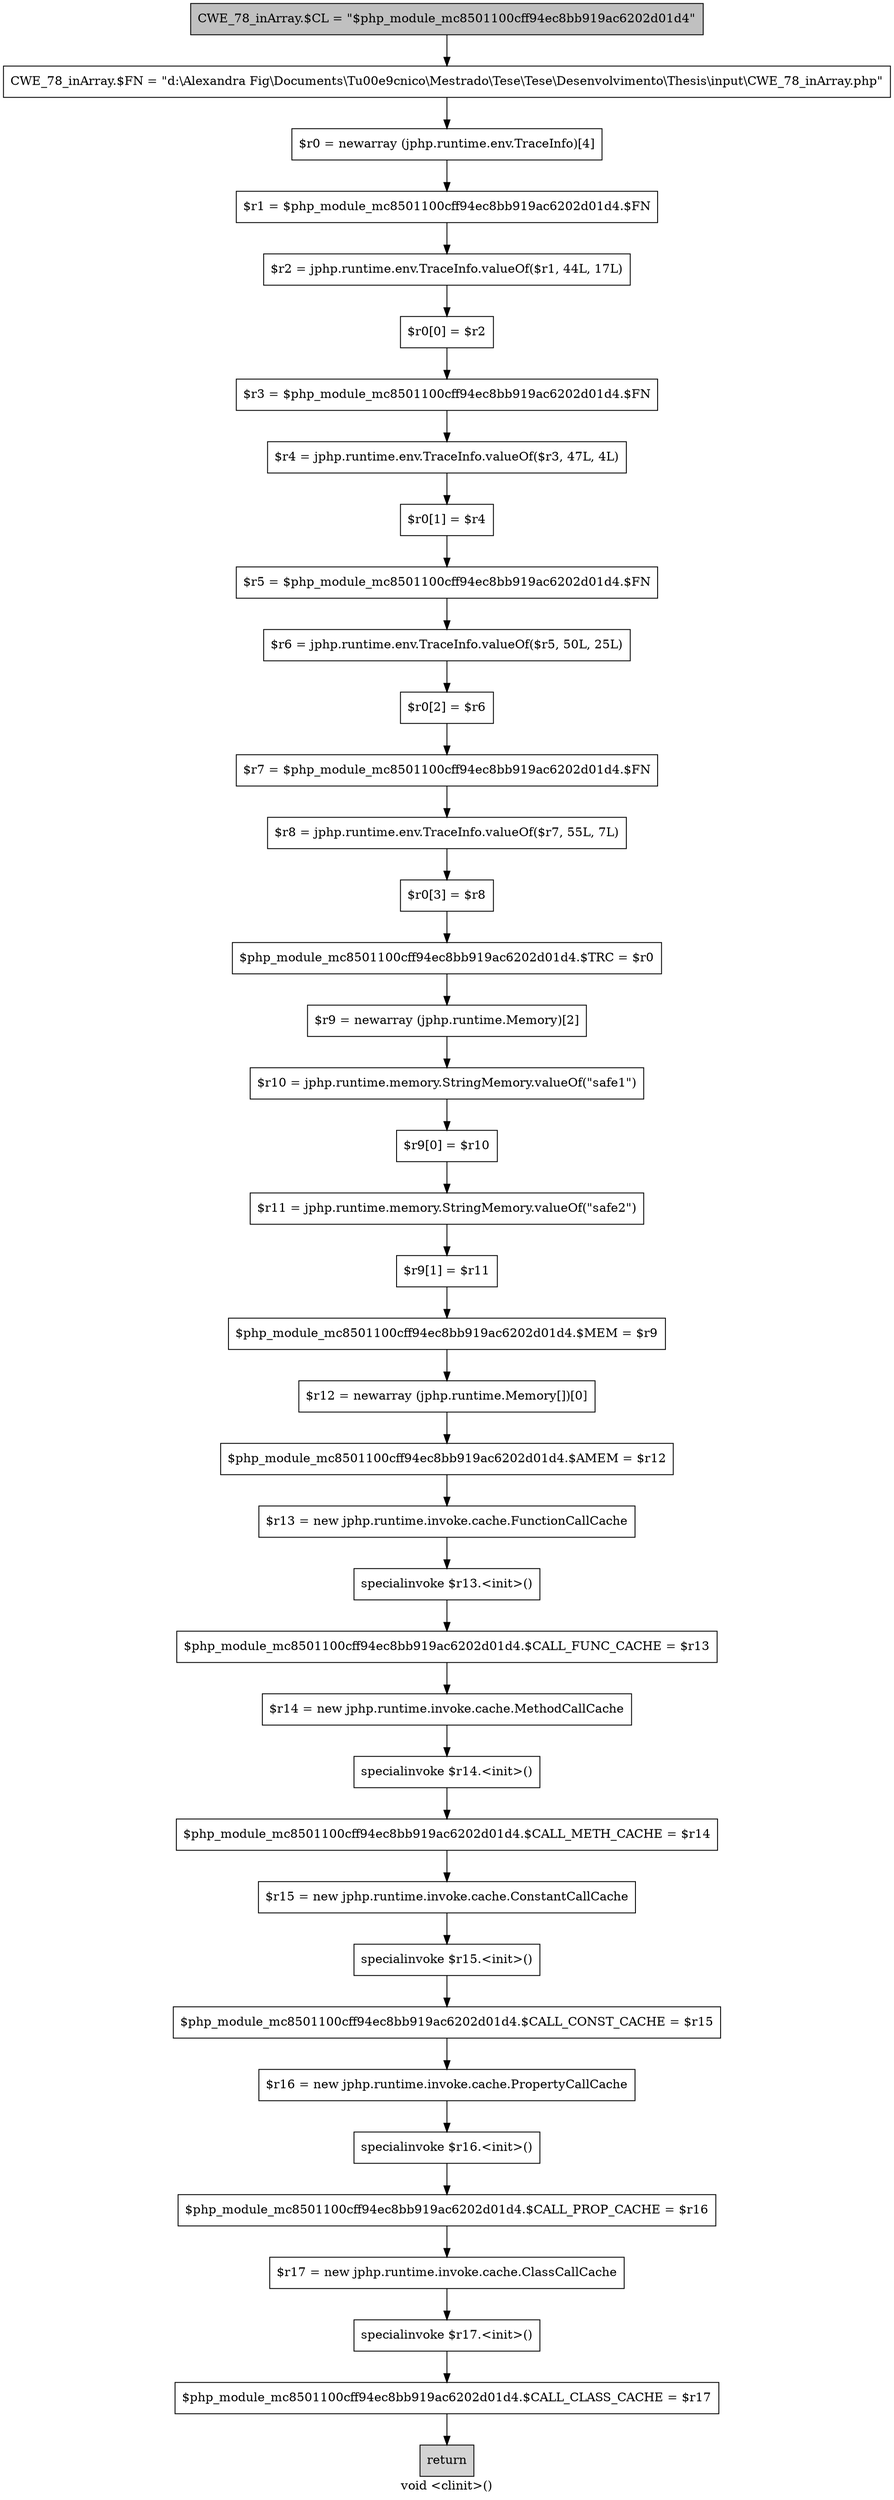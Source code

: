 digraph "void <clinit>()" {
    label="void <clinit>()";
    node [shape=box];
    "0" [style=filled,fillcolor=gray,label="CWE_78_inArray.$CL = \"$php_module_mc8501100cff94ec8bb919ac6202d01d4\"",];
    "1" [label="CWE_78_inArray.$FN = \"d:\\Alexandra Fig\\Documents\\T\u00e9cnico\\Mestrado\\Tese\\Tese\\Desenvolvimento\\Thesis\\input\\CWE_78_inArray.php\"",];
    "0"->"1";
    "2" [label="$r0 = newarray (jphp.runtime.env.TraceInfo)[4]",];
    "1"->"2";
    "3" [label="$r1 = $php_module_mc8501100cff94ec8bb919ac6202d01d4.$FN",];
    "2"->"3";
    "4" [label="$r2 = jphp.runtime.env.TraceInfo.valueOf($r1, 44L, 17L)",];
    "3"->"4";
    "5" [label="$r0[0] = $r2",];
    "4"->"5";
    "6" [label="$r3 = $php_module_mc8501100cff94ec8bb919ac6202d01d4.$FN",];
    "5"->"6";
    "7" [label="$r4 = jphp.runtime.env.TraceInfo.valueOf($r3, 47L, 4L)",];
    "6"->"7";
    "8" [label="$r0[1] = $r4",];
    "7"->"8";
    "9" [label="$r5 = $php_module_mc8501100cff94ec8bb919ac6202d01d4.$FN",];
    "8"->"9";
    "10" [label="$r6 = jphp.runtime.env.TraceInfo.valueOf($r5, 50L, 25L)",];
    "9"->"10";
    "11" [label="$r0[2] = $r6",];
    "10"->"11";
    "12" [label="$r7 = $php_module_mc8501100cff94ec8bb919ac6202d01d4.$FN",];
    "11"->"12";
    "13" [label="$r8 = jphp.runtime.env.TraceInfo.valueOf($r7, 55L, 7L)",];
    "12"->"13";
    "14" [label="$r0[3] = $r8",];
    "13"->"14";
    "15" [label="$php_module_mc8501100cff94ec8bb919ac6202d01d4.$TRC = $r0",];
    "14"->"15";
    "16" [label="$r9 = newarray (jphp.runtime.Memory)[2]",];
    "15"->"16";
    "17" [label="$r10 = jphp.runtime.memory.StringMemory.valueOf(\"safe1\")",];
    "16"->"17";
    "18" [label="$r9[0] = $r10",];
    "17"->"18";
    "19" [label="$r11 = jphp.runtime.memory.StringMemory.valueOf(\"safe2\")",];
    "18"->"19";
    "20" [label="$r9[1] = $r11",];
    "19"->"20";
    "21" [label="$php_module_mc8501100cff94ec8bb919ac6202d01d4.$MEM = $r9",];
    "20"->"21";
    "22" [label="$r12 = newarray (jphp.runtime.Memory[])[0]",];
    "21"->"22";
    "23" [label="$php_module_mc8501100cff94ec8bb919ac6202d01d4.$AMEM = $r12",];
    "22"->"23";
    "24" [label="$r13 = new jphp.runtime.invoke.cache.FunctionCallCache",];
    "23"->"24";
    "25" [label="specialinvoke $r13.<init>()",];
    "24"->"25";
    "26" [label="$php_module_mc8501100cff94ec8bb919ac6202d01d4.$CALL_FUNC_CACHE = $r13",];
    "25"->"26";
    "27" [label="$r14 = new jphp.runtime.invoke.cache.MethodCallCache",];
    "26"->"27";
    "28" [label="specialinvoke $r14.<init>()",];
    "27"->"28";
    "29" [label="$php_module_mc8501100cff94ec8bb919ac6202d01d4.$CALL_METH_CACHE = $r14",];
    "28"->"29";
    "30" [label="$r15 = new jphp.runtime.invoke.cache.ConstantCallCache",];
    "29"->"30";
    "31" [label="specialinvoke $r15.<init>()",];
    "30"->"31";
    "32" [label="$php_module_mc8501100cff94ec8bb919ac6202d01d4.$CALL_CONST_CACHE = $r15",];
    "31"->"32";
    "33" [label="$r16 = new jphp.runtime.invoke.cache.PropertyCallCache",];
    "32"->"33";
    "34" [label="specialinvoke $r16.<init>()",];
    "33"->"34";
    "35" [label="$php_module_mc8501100cff94ec8bb919ac6202d01d4.$CALL_PROP_CACHE = $r16",];
    "34"->"35";
    "36" [label="$r17 = new jphp.runtime.invoke.cache.ClassCallCache",];
    "35"->"36";
    "37" [label="specialinvoke $r17.<init>()",];
    "36"->"37";
    "38" [label="$php_module_mc8501100cff94ec8bb919ac6202d01d4.$CALL_CLASS_CACHE = $r17",];
    "37"->"38";
    "39" [style=filled,fillcolor=lightgray,label="return",];
    "38"->"39";
}
